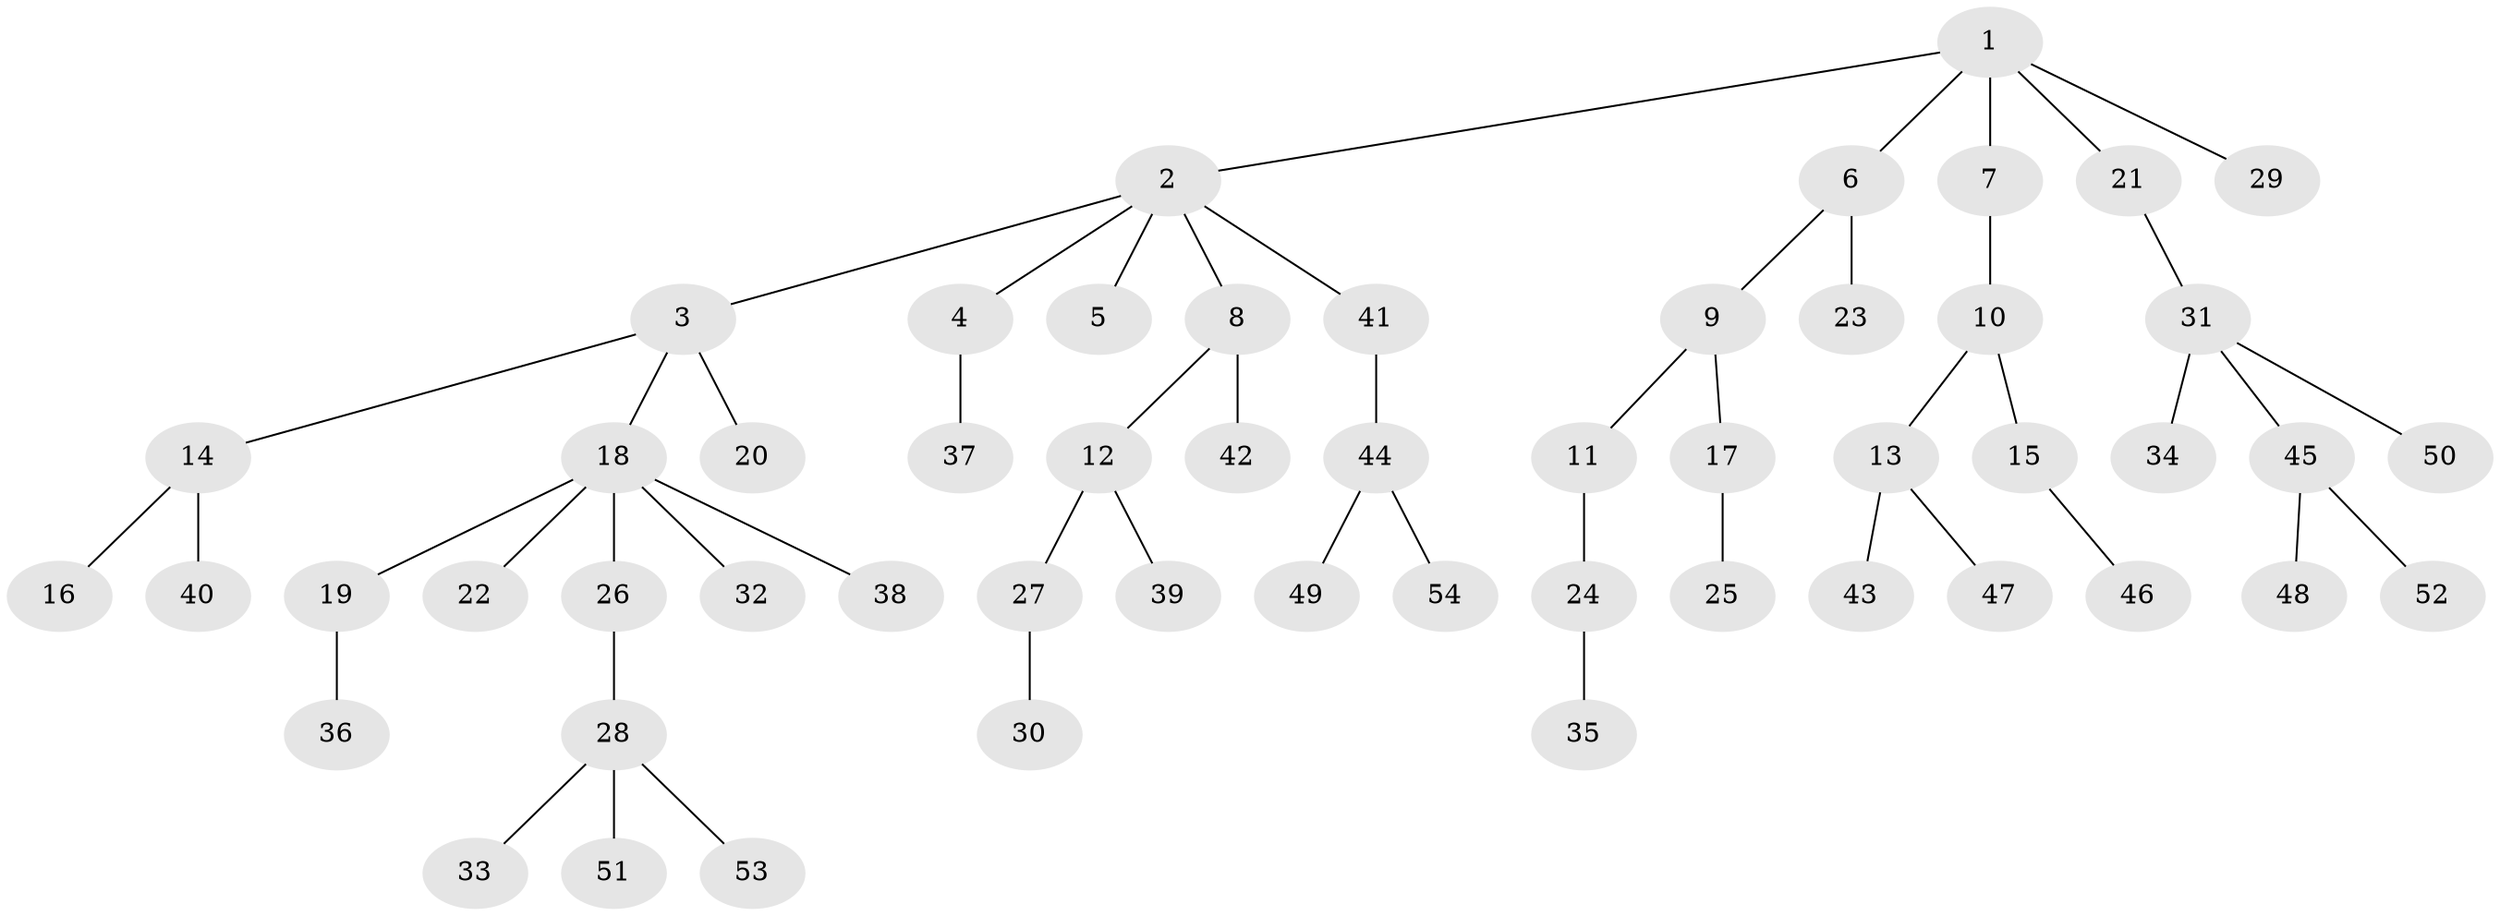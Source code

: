 // coarse degree distribution, {1: 0.75, 2: 0.03125, 5: 0.0625, 6: 0.03125, 3: 0.0625, 4: 0.03125, 10: 0.03125}
// Generated by graph-tools (version 1.1) at 2025/55/03/04/25 21:55:52]
// undirected, 54 vertices, 53 edges
graph export_dot {
graph [start="1"]
  node [color=gray90,style=filled];
  1;
  2;
  3;
  4;
  5;
  6;
  7;
  8;
  9;
  10;
  11;
  12;
  13;
  14;
  15;
  16;
  17;
  18;
  19;
  20;
  21;
  22;
  23;
  24;
  25;
  26;
  27;
  28;
  29;
  30;
  31;
  32;
  33;
  34;
  35;
  36;
  37;
  38;
  39;
  40;
  41;
  42;
  43;
  44;
  45;
  46;
  47;
  48;
  49;
  50;
  51;
  52;
  53;
  54;
  1 -- 2;
  1 -- 6;
  1 -- 7;
  1 -- 21;
  1 -- 29;
  2 -- 3;
  2 -- 4;
  2 -- 5;
  2 -- 8;
  2 -- 41;
  3 -- 14;
  3 -- 18;
  3 -- 20;
  4 -- 37;
  6 -- 9;
  6 -- 23;
  7 -- 10;
  8 -- 12;
  8 -- 42;
  9 -- 11;
  9 -- 17;
  10 -- 13;
  10 -- 15;
  11 -- 24;
  12 -- 27;
  12 -- 39;
  13 -- 43;
  13 -- 47;
  14 -- 16;
  14 -- 40;
  15 -- 46;
  17 -- 25;
  18 -- 19;
  18 -- 22;
  18 -- 26;
  18 -- 32;
  18 -- 38;
  19 -- 36;
  21 -- 31;
  24 -- 35;
  26 -- 28;
  27 -- 30;
  28 -- 33;
  28 -- 51;
  28 -- 53;
  31 -- 34;
  31 -- 45;
  31 -- 50;
  41 -- 44;
  44 -- 49;
  44 -- 54;
  45 -- 48;
  45 -- 52;
}
